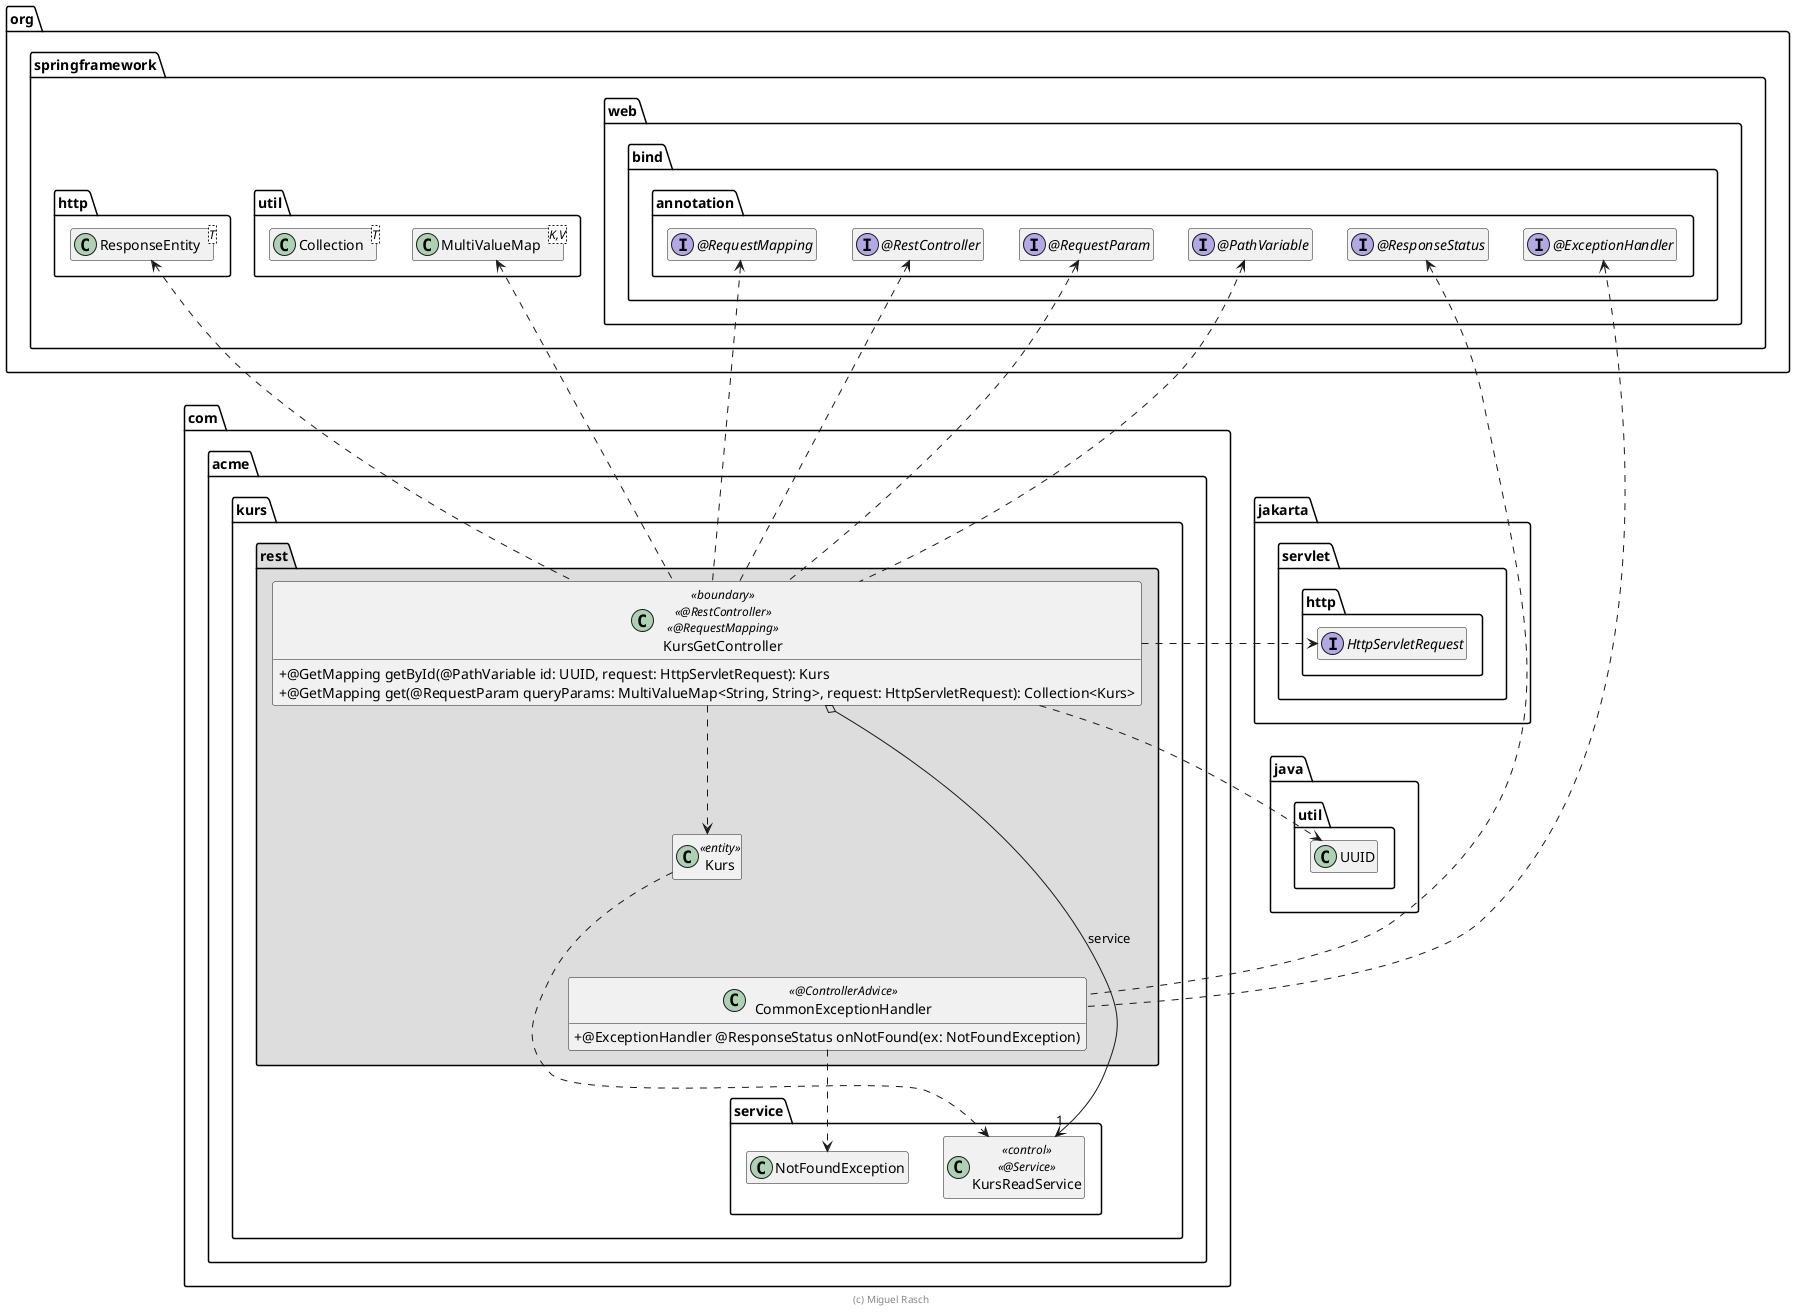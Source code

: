 
@startuml KursGetController

skinparam classAttributeIconSize 0

package org.springframework {
    package web.bind.annotation {
        interface "@RestController" as RestController
        interface "@RequestMapping" as RequestMapping
        interface "@PathVariable" as PathVariable
        interface "@RequestParam" as RequestParam
        interface "@ExceptionHandler" as ExceptionHandler
        interface "@ResponseStatus" as ResponseStatus
    }

    package http {
        class ResponseEntity<T>
    }

    package util {
        class MultiValueMap<K,V>
        class Collection<T>
    }
}

package jakarta.servlet.http {
    interface HttpServletRequest
}

package java.util {
    class UUID
        UUID .up[hidden].> HttpServletRequest
}

package com.acme.kurs {
    package service {
        class KursReadService << control >> << @Service >>
        class NotFoundException
    }

    package rest #DDDDDD {
        class Kurs <<entity>>

        class KursGetController << boundary >> << @RestController >> << @RequestMapping >> {
            + @GetMapping getById(@PathVariable id: UUID, request: HttpServletRequest): Kurs
            + @GetMapping get(@RequestParam queryParams: MultiValueMap<String, String>, request: HttpServletRequest): Collection<Kurs>
        }

        class CommonExceptionHandler << @ControllerAdvice >> {
            + @ExceptionHandler @ResponseStatus onNotFound(ex: NotFoundException)
        }

        KursGetController o--> "1" KursReadService : service
        KursGetController ..> Kurs

        KursGetController .up.> RestController
        KursGetController .up.> RequestMapping
        KursGetController .up.> PathVariable
        KursGetController .up.> RequestParam
        KursGetController .up.> ResponseEntity
        KursGetController .up.> MultiValueMap
        KursGetController .right.> HttpServletRequest

        CommonExceptionHandler .up.> ExceptionHandler
        CommonExceptionHandler .up.> ResponseStatus
        CommonExceptionHandler ..> NotFoundException
        CommonExceptionHandler .up[hidden].> Kurs

        KursGetController .right.> UUID

        Kurs ..> KursReadService
    }
}

hide empty members

footer (c) Miguel Rasch

@enduml
